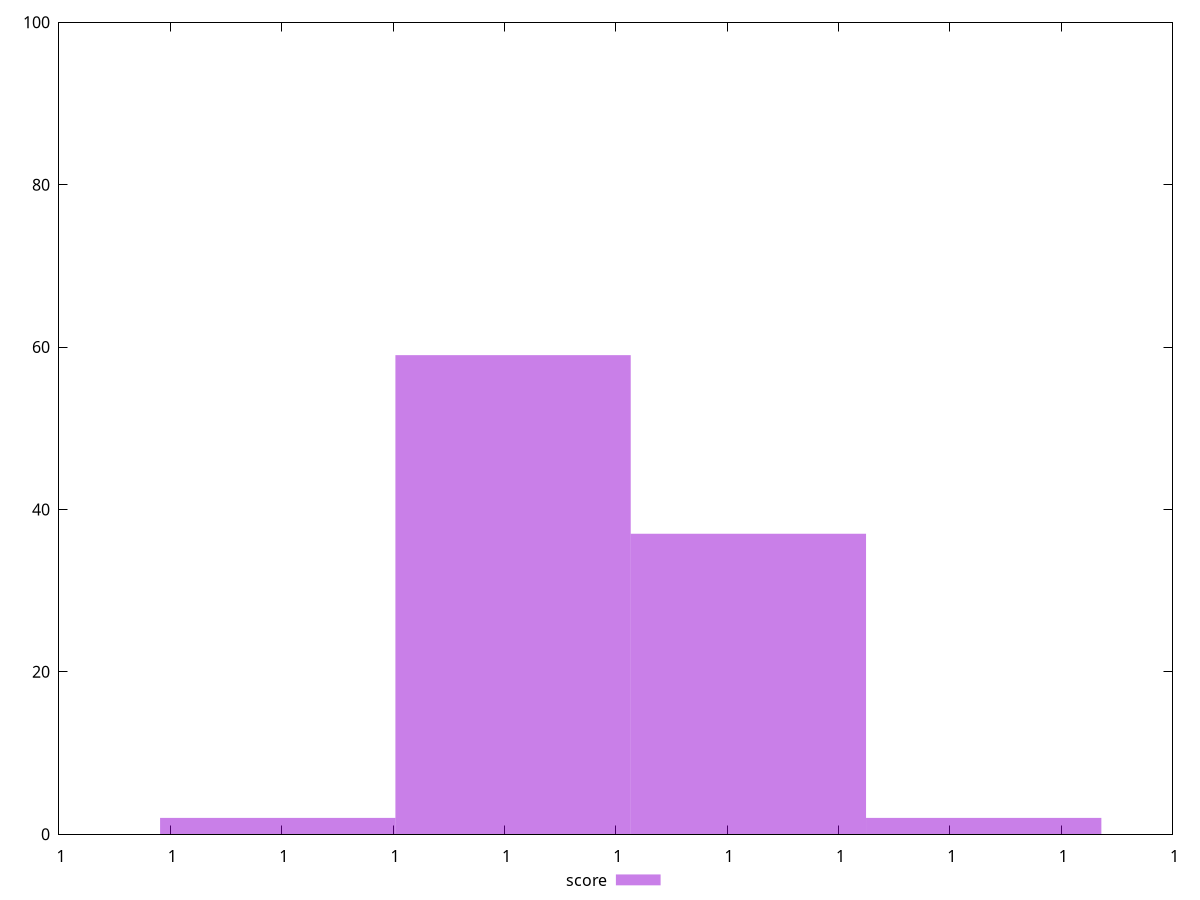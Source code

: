 reset
set terminal svg size 640, 490 enhanced background rgb 'white'
set output "report_00007_2020-12-11T15:55:29.892Z/total-byte-weight/samples/pages+cached+noexternal+noimg/score/histogram.svg"

$score <<EOF
0.9999999836541555 59
0.9999999836583823 37
0.999999983662609 2
0.9999999836499288 2
EOF

set key outside below
set boxwidth 4.226725824406918e-12
set yrange [0:100]
set style fill transparent solid 0.5 noborder

plot \
  $score title "score" with boxes, \


reset